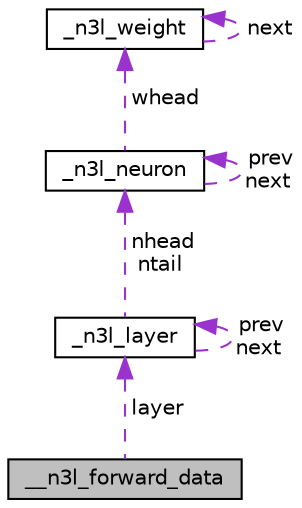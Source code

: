 digraph "__n3l_forward_data"
{
  edge [fontname="Helvetica",fontsize="10",labelfontname="Helvetica",labelfontsize="10"];
  node [fontname="Helvetica",fontsize="10",shape=record];
  Node1 [label="__n3l_forward_data",height=0.2,width=0.4,color="black", fillcolor="grey75", style="filled", fontcolor="black"];
  Node2 -> Node1 [dir="back",color="darkorchid3",fontsize="10",style="dashed",label=" layer" ,fontname="Helvetica"];
  Node2 [label="_n3l_layer",height=0.2,width=0.4,color="black", fillcolor="white", style="filled",URL="$struct__n3l__layer.html"];
  Node3 -> Node2 [dir="back",color="darkorchid3",fontsize="10",style="dashed",label=" nhead\nntail" ,fontname="Helvetica"];
  Node3 [label="_n3l_neuron",height=0.2,width=0.4,color="black", fillcolor="white", style="filled",URL="$struct__n3l__neuron.html"];
  Node4 -> Node3 [dir="back",color="darkorchid3",fontsize="10",style="dashed",label=" whead" ,fontname="Helvetica"];
  Node4 [label="_n3l_weight",height=0.2,width=0.4,color="black", fillcolor="white", style="filled",URL="$struct__n3l__weight.html"];
  Node4 -> Node4 [dir="back",color="darkorchid3",fontsize="10",style="dashed",label=" next" ,fontname="Helvetica"];
  Node3 -> Node3 [dir="back",color="darkorchid3",fontsize="10",style="dashed",label=" prev\nnext" ,fontname="Helvetica"];
  Node2 -> Node2 [dir="back",color="darkorchid3",fontsize="10",style="dashed",label=" prev\nnext" ,fontname="Helvetica"];
}
